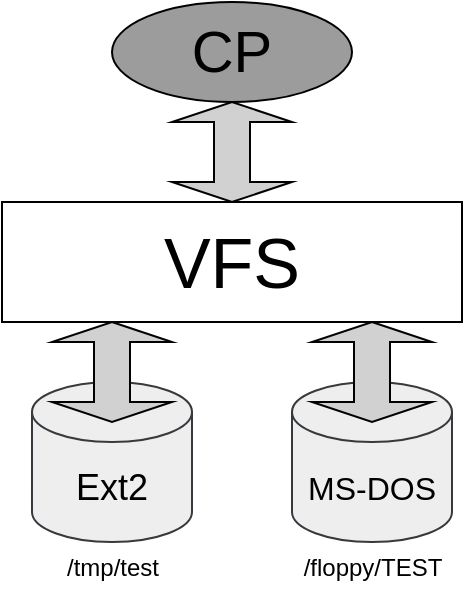 <mxfile version="21.6.5" type="github">
  <diagram name="第 1 页" id="U3-6T15w8mrfJlE8eLqW">
    <mxGraphModel dx="378" dy="448" grid="0" gridSize="10" guides="1" tooltips="1" connect="1" arrows="1" fold="1" page="1" pageScale="1" pageWidth="827" pageHeight="1169" math="0" shadow="0">
      <root>
        <mxCell id="0" />
        <mxCell id="1" parent="0" />
        <mxCell id="VW8kEeKstpkv1s7Rsnju-7" value="&lt;font style=&quot;font-size: 16px;&quot;&gt;MS-DOS&lt;/font&gt;" style="shape=cylinder3;whiteSpace=wrap;html=1;boundedLbl=1;backgroundOutline=1;size=15;fillColor=#eeeeee;strokeColor=#36393d;" vertex="1" parent="1">
          <mxGeometry x="280" y="240" width="80" height="80" as="geometry" />
        </mxCell>
        <mxCell id="VW8kEeKstpkv1s7Rsnju-6" value="&lt;font style=&quot;font-size: 18px;&quot;&gt;Ext2&lt;/font&gt;" style="shape=cylinder3;whiteSpace=wrap;html=1;boundedLbl=1;backgroundOutline=1;size=15;fillColor=#eeeeee;strokeColor=#36393d;" vertex="1" parent="1">
          <mxGeometry x="150" y="240" width="80" height="80" as="geometry" />
        </mxCell>
        <mxCell id="VW8kEeKstpkv1s7Rsnju-1" value="&lt;font style=&quot;font-size: 29px;&quot;&gt;CP&lt;/font&gt;" style="ellipse;whiteSpace=wrap;html=1;fillColor=#9C9C9C;" vertex="1" parent="1">
          <mxGeometry x="190" y="50" width="120" height="50" as="geometry" />
        </mxCell>
        <mxCell id="VW8kEeKstpkv1s7Rsnju-2" value="" style="shape=doubleArrow;whiteSpace=wrap;html=1;rotation=90;fillColor=#D1D1D1;" vertex="1" parent="1">
          <mxGeometry x="225" y="95" width="50" height="60" as="geometry" />
        </mxCell>
        <mxCell id="VW8kEeKstpkv1s7Rsnju-3" value="&lt;font style=&quot;font-size: 35px;&quot;&gt;VFS&lt;/font&gt;" style="rounded=0;whiteSpace=wrap;html=1;" vertex="1" parent="1">
          <mxGeometry x="135" y="150" width="230" height="60" as="geometry" />
        </mxCell>
        <mxCell id="VW8kEeKstpkv1s7Rsnju-4" value="" style="shape=doubleArrow;whiteSpace=wrap;html=1;rotation=90;fillColor=#D1D1D1;" vertex="1" parent="1">
          <mxGeometry x="165" y="205" width="50" height="60" as="geometry" />
        </mxCell>
        <mxCell id="VW8kEeKstpkv1s7Rsnju-5" value="" style="shape=doubleArrow;whiteSpace=wrap;html=1;rotation=90;fillColor=#D1D1D1;" vertex="1" parent="1">
          <mxGeometry x="295" y="205" width="50" height="60" as="geometry" />
        </mxCell>
        <mxCell id="VW8kEeKstpkv1s7Rsnju-8" value="/tmp/test" style="text;html=1;align=center;verticalAlign=middle;resizable=0;points=[];autosize=1;strokeColor=none;fillColor=none;" vertex="1" parent="1">
          <mxGeometry x="155" y="318" width="70" height="30" as="geometry" />
        </mxCell>
        <mxCell id="VW8kEeKstpkv1s7Rsnju-9" value="/floppy/TEST" style="text;html=1;align=center;verticalAlign=middle;resizable=0;points=[];autosize=1;strokeColor=none;fillColor=none;" vertex="1" parent="1">
          <mxGeometry x="275" y="318" width="90" height="30" as="geometry" />
        </mxCell>
      </root>
    </mxGraphModel>
  </diagram>
</mxfile>
